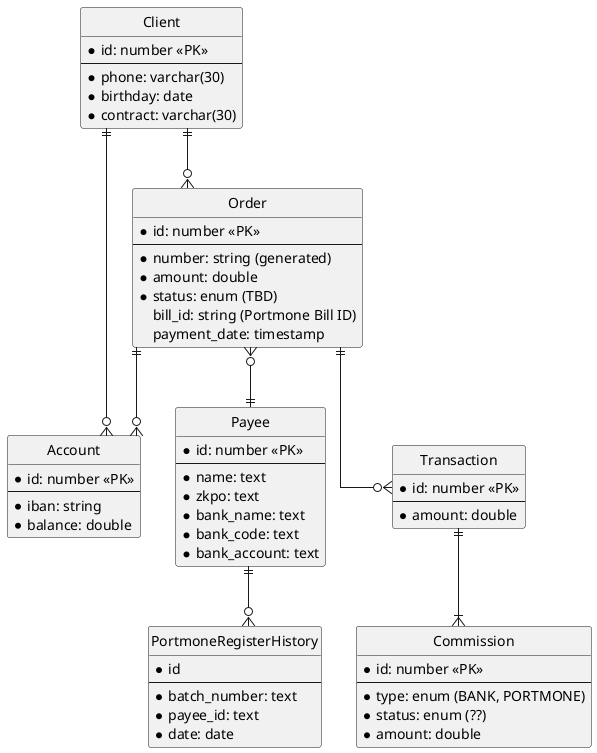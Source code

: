 @startuml
'title "ERD for Portmone Integration"
'skinparam dpi 130
skinparam linetype ortho
hide circle

entity "Client" as client {
    *id: number <<PK>>
    --
    *phone: varchar(30)
    *birthday: date
    *contract: varchar(30)
}

entity "Account" as acc {
    *id: number <<PK>>
    --
    *iban: string
    *balance: double
}

entity "Order" as order {
    *id: number <<PK>>
    --
    *number: string (generated)
    *amount: double
    *status: enum (TBD)
    bill_id: string (Portmone Bill ID)
    payment_date: timestamp
}

entity "Payee" as payee {
    *id: number <<PK>>
    --
    *name: text
    *zkpo: text
    *bank_name: text
    *bank_code: text
    *bank_account: text
}

entity "Transaction" as trxn {
    *id: number <<PK>>
    --
    *amount: double
    '*status: enum (?)
    '*type: enum (PAYMENT, RETURN)
}

entity "Commission" as comm {
    *id: number <<PK>>
    --
    *type: enum (BANK, PORTMONE)
    *status: enum (??)
    *amount: double
}

entity "PortmoneRegisterHistory" as prh {
    *id
    --
    *batch_number: text
    *payee_id: text
    *date: date
}

client ||--o{ acc
client ||--o{ order
order ||--o{ acc
order ||--o{ trxn
order }o--|| payee
payee ||--o{ prh
trxn ||--|{ comm

'order ||--o{ comm
'order ||--o| port

@enduml
